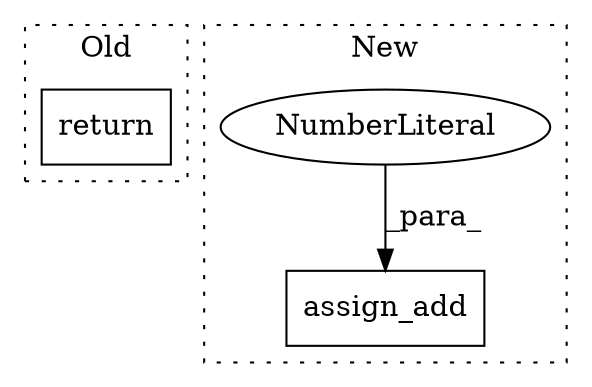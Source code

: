 digraph G {
subgraph cluster0 {
1 [label="return" a="41" s="3081" l="7" shape="box"];
label = "Old";
style="dotted";
}
subgraph cluster1 {
2 [label="assign_add" a="32" s="3219,3243" l="11,1" shape="box"];
3 [label="NumberLiteral" a="34" s="3242" l="1" shape="ellipse"];
label = "New";
style="dotted";
}
3 -> 2 [label="_para_"];
}